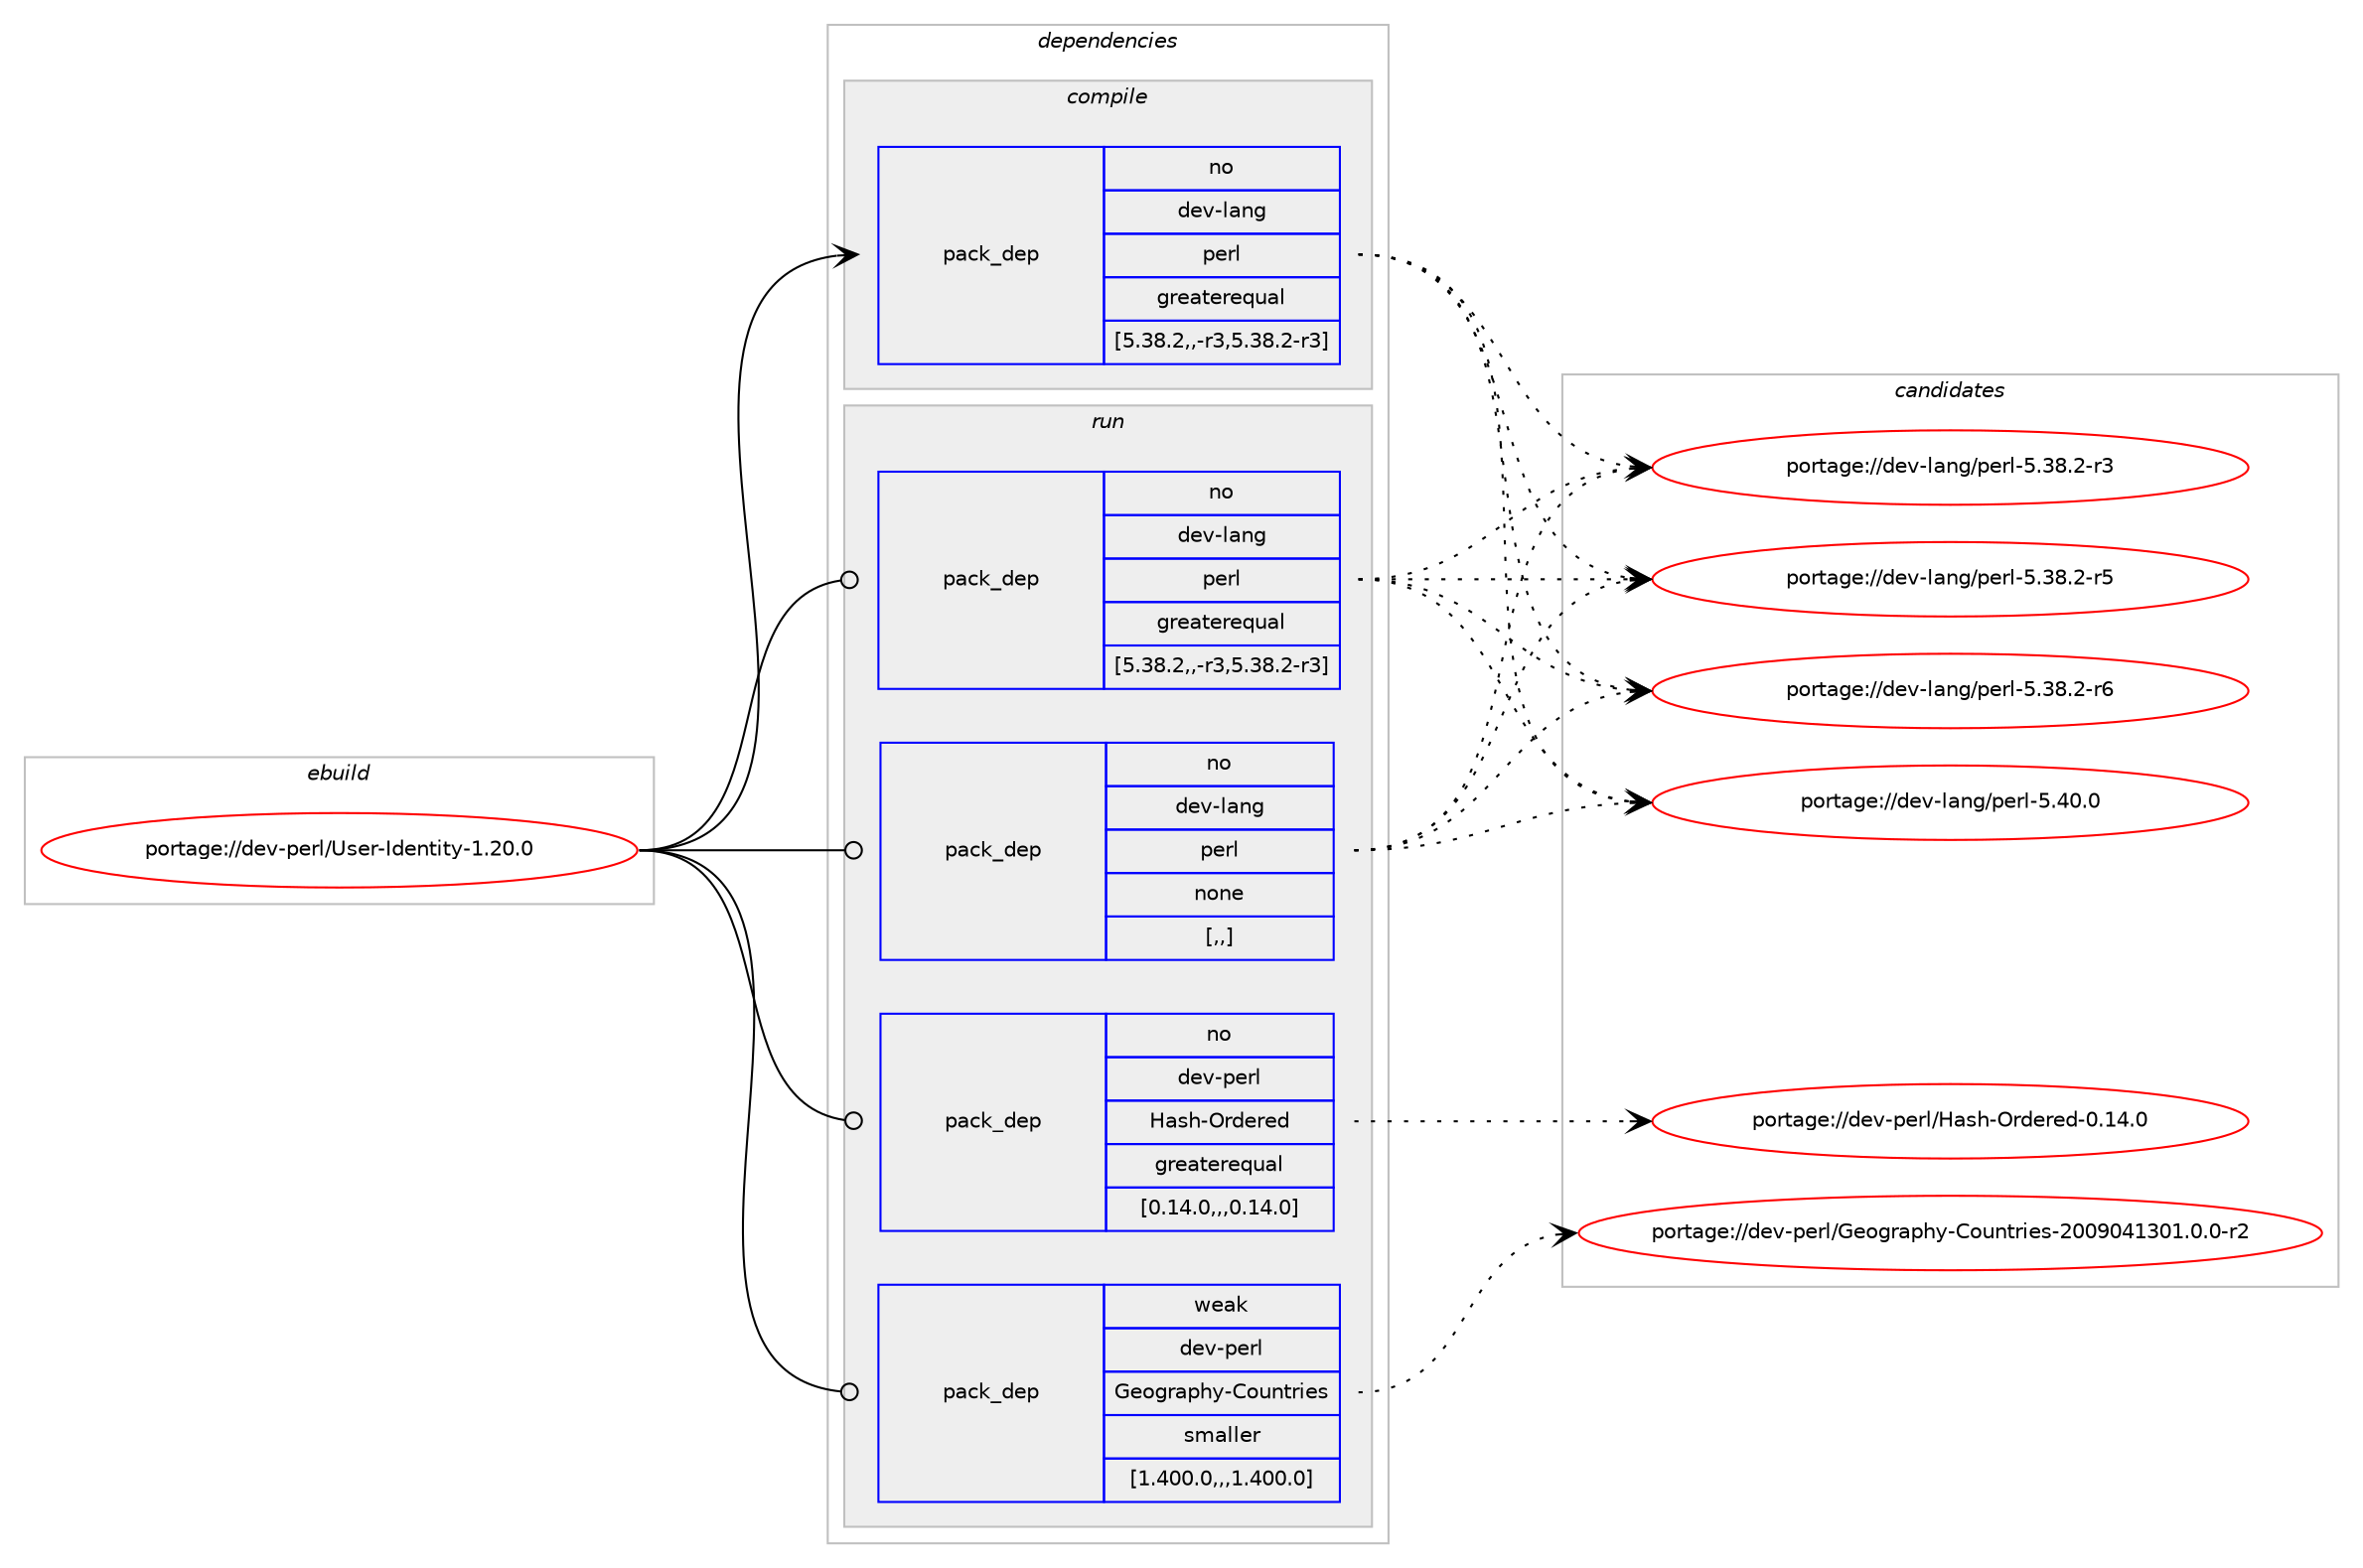 digraph prolog {

# *************
# Graph options
# *************

newrank=true;
concentrate=true;
compound=true;
graph [rankdir=LR,fontname=Helvetica,fontsize=10,ranksep=1.5];#, ranksep=2.5, nodesep=0.2];
edge  [arrowhead=vee];
node  [fontname=Helvetica,fontsize=10];

# **********
# The ebuild
# **********

subgraph cluster_leftcol {
color=gray;
rank=same;
label=<<i>ebuild</i>>;
id [label="portage://dev-perl/User-Identity-1.20.0", color=red, width=4, href="../dev-perl/User-Identity-1.20.0.svg"];
}

# ****************
# The dependencies
# ****************

subgraph cluster_midcol {
color=gray;
label=<<i>dependencies</i>>;
subgraph cluster_compile {
fillcolor="#eeeeee";
style=filled;
label=<<i>compile</i>>;
subgraph pack104713 {
dependency135087 [label=<<TABLE BORDER="0" CELLBORDER="1" CELLSPACING="0" CELLPADDING="4" WIDTH="220"><TR><TD ROWSPAN="6" CELLPADDING="30">pack_dep</TD></TR><TR><TD WIDTH="110">no</TD></TR><TR><TD>dev-lang</TD></TR><TR><TD>perl</TD></TR><TR><TD>greaterequal</TD></TR><TR><TD>[5.38.2,,-r3,5.38.2-r3]</TD></TR></TABLE>>, shape=none, color=blue];
}
id:e -> dependency135087:w [weight=20,style="solid",arrowhead="vee"];
}
subgraph cluster_compileandrun {
fillcolor="#eeeeee";
style=filled;
label=<<i>compile and run</i>>;
}
subgraph cluster_run {
fillcolor="#eeeeee";
style=filled;
label=<<i>run</i>>;
subgraph pack104714 {
dependency135088 [label=<<TABLE BORDER="0" CELLBORDER="1" CELLSPACING="0" CELLPADDING="4" WIDTH="220"><TR><TD ROWSPAN="6" CELLPADDING="30">pack_dep</TD></TR><TR><TD WIDTH="110">no</TD></TR><TR><TD>dev-lang</TD></TR><TR><TD>perl</TD></TR><TR><TD>greaterequal</TD></TR><TR><TD>[5.38.2,,-r3,5.38.2-r3]</TD></TR></TABLE>>, shape=none, color=blue];
}
id:e -> dependency135088:w [weight=20,style="solid",arrowhead="odot"];
subgraph pack104715 {
dependency135089 [label=<<TABLE BORDER="0" CELLBORDER="1" CELLSPACING="0" CELLPADDING="4" WIDTH="220"><TR><TD ROWSPAN="6" CELLPADDING="30">pack_dep</TD></TR><TR><TD WIDTH="110">no</TD></TR><TR><TD>dev-lang</TD></TR><TR><TD>perl</TD></TR><TR><TD>none</TD></TR><TR><TD>[,,]</TD></TR></TABLE>>, shape=none, color=blue];
}
id:e -> dependency135089:w [weight=20,style="solid",arrowhead="odot"];
subgraph pack104716 {
dependency135090 [label=<<TABLE BORDER="0" CELLBORDER="1" CELLSPACING="0" CELLPADDING="4" WIDTH="220"><TR><TD ROWSPAN="6" CELLPADDING="30">pack_dep</TD></TR><TR><TD WIDTH="110">no</TD></TR><TR><TD>dev-perl</TD></TR><TR><TD>Hash-Ordered</TD></TR><TR><TD>greaterequal</TD></TR><TR><TD>[0.14.0,,,0.14.0]</TD></TR></TABLE>>, shape=none, color=blue];
}
id:e -> dependency135090:w [weight=20,style="solid",arrowhead="odot"];
subgraph pack104717 {
dependency135091 [label=<<TABLE BORDER="0" CELLBORDER="1" CELLSPACING="0" CELLPADDING="4" WIDTH="220"><TR><TD ROWSPAN="6" CELLPADDING="30">pack_dep</TD></TR><TR><TD WIDTH="110">weak</TD></TR><TR><TD>dev-perl</TD></TR><TR><TD>Geography-Countries</TD></TR><TR><TD>smaller</TD></TR><TR><TD>[1.400.0,,,1.400.0]</TD></TR></TABLE>>, shape=none, color=blue];
}
id:e -> dependency135091:w [weight=20,style="solid",arrowhead="odot"];
}
}

# **************
# The candidates
# **************

subgraph cluster_choices {
rank=same;
color=gray;
label=<<i>candidates</i>>;

subgraph choice104713 {
color=black;
nodesep=1;
choice100101118451089711010347112101114108455346515646504511451 [label="portage://dev-lang/perl-5.38.2-r3", color=red, width=4,href="../dev-lang/perl-5.38.2-r3.svg"];
choice100101118451089711010347112101114108455346515646504511453 [label="portage://dev-lang/perl-5.38.2-r5", color=red, width=4,href="../dev-lang/perl-5.38.2-r5.svg"];
choice100101118451089711010347112101114108455346515646504511454 [label="portage://dev-lang/perl-5.38.2-r6", color=red, width=4,href="../dev-lang/perl-5.38.2-r6.svg"];
choice10010111845108971101034711210111410845534652484648 [label="portage://dev-lang/perl-5.40.0", color=red, width=4,href="../dev-lang/perl-5.40.0.svg"];
dependency135087:e -> choice100101118451089711010347112101114108455346515646504511451:w [style=dotted,weight="100"];
dependency135087:e -> choice100101118451089711010347112101114108455346515646504511453:w [style=dotted,weight="100"];
dependency135087:e -> choice100101118451089711010347112101114108455346515646504511454:w [style=dotted,weight="100"];
dependency135087:e -> choice10010111845108971101034711210111410845534652484648:w [style=dotted,weight="100"];
}
subgraph choice104714 {
color=black;
nodesep=1;
choice100101118451089711010347112101114108455346515646504511451 [label="portage://dev-lang/perl-5.38.2-r3", color=red, width=4,href="../dev-lang/perl-5.38.2-r3.svg"];
choice100101118451089711010347112101114108455346515646504511453 [label="portage://dev-lang/perl-5.38.2-r5", color=red, width=4,href="../dev-lang/perl-5.38.2-r5.svg"];
choice100101118451089711010347112101114108455346515646504511454 [label="portage://dev-lang/perl-5.38.2-r6", color=red, width=4,href="../dev-lang/perl-5.38.2-r6.svg"];
choice10010111845108971101034711210111410845534652484648 [label="portage://dev-lang/perl-5.40.0", color=red, width=4,href="../dev-lang/perl-5.40.0.svg"];
dependency135088:e -> choice100101118451089711010347112101114108455346515646504511451:w [style=dotted,weight="100"];
dependency135088:e -> choice100101118451089711010347112101114108455346515646504511453:w [style=dotted,weight="100"];
dependency135088:e -> choice100101118451089711010347112101114108455346515646504511454:w [style=dotted,weight="100"];
dependency135088:e -> choice10010111845108971101034711210111410845534652484648:w [style=dotted,weight="100"];
}
subgraph choice104715 {
color=black;
nodesep=1;
choice100101118451089711010347112101114108455346515646504511451 [label="portage://dev-lang/perl-5.38.2-r3", color=red, width=4,href="../dev-lang/perl-5.38.2-r3.svg"];
choice100101118451089711010347112101114108455346515646504511453 [label="portage://dev-lang/perl-5.38.2-r5", color=red, width=4,href="../dev-lang/perl-5.38.2-r5.svg"];
choice100101118451089711010347112101114108455346515646504511454 [label="portage://dev-lang/perl-5.38.2-r6", color=red, width=4,href="../dev-lang/perl-5.38.2-r6.svg"];
choice10010111845108971101034711210111410845534652484648 [label="portage://dev-lang/perl-5.40.0", color=red, width=4,href="../dev-lang/perl-5.40.0.svg"];
dependency135089:e -> choice100101118451089711010347112101114108455346515646504511451:w [style=dotted,weight="100"];
dependency135089:e -> choice100101118451089711010347112101114108455346515646504511453:w [style=dotted,weight="100"];
dependency135089:e -> choice100101118451089711010347112101114108455346515646504511454:w [style=dotted,weight="100"];
dependency135089:e -> choice10010111845108971101034711210111410845534652484648:w [style=dotted,weight="100"];
}
subgraph choice104716 {
color=black;
nodesep=1;
choice10010111845112101114108477297115104457911410010111410110045484649524648 [label="portage://dev-perl/Hash-Ordered-0.14.0", color=red, width=4,href="../dev-perl/Hash-Ordered-0.14.0.svg"];
dependency135090:e -> choice10010111845112101114108477297115104457911410010111410110045484649524648:w [style=dotted,weight="100"];
}
subgraph choice104717 {
color=black;
nodesep=1;
choice1001011184511210111410847711011111031149711210412145671111171101161141051011154550484857485249514849464846484511450 [label="portage://dev-perl/Geography-Countries-2009041301.0.0-r2", color=red, width=4,href="../dev-perl/Geography-Countries-2009041301.0.0-r2.svg"];
dependency135091:e -> choice1001011184511210111410847711011111031149711210412145671111171101161141051011154550484857485249514849464846484511450:w [style=dotted,weight="100"];
}
}

}
